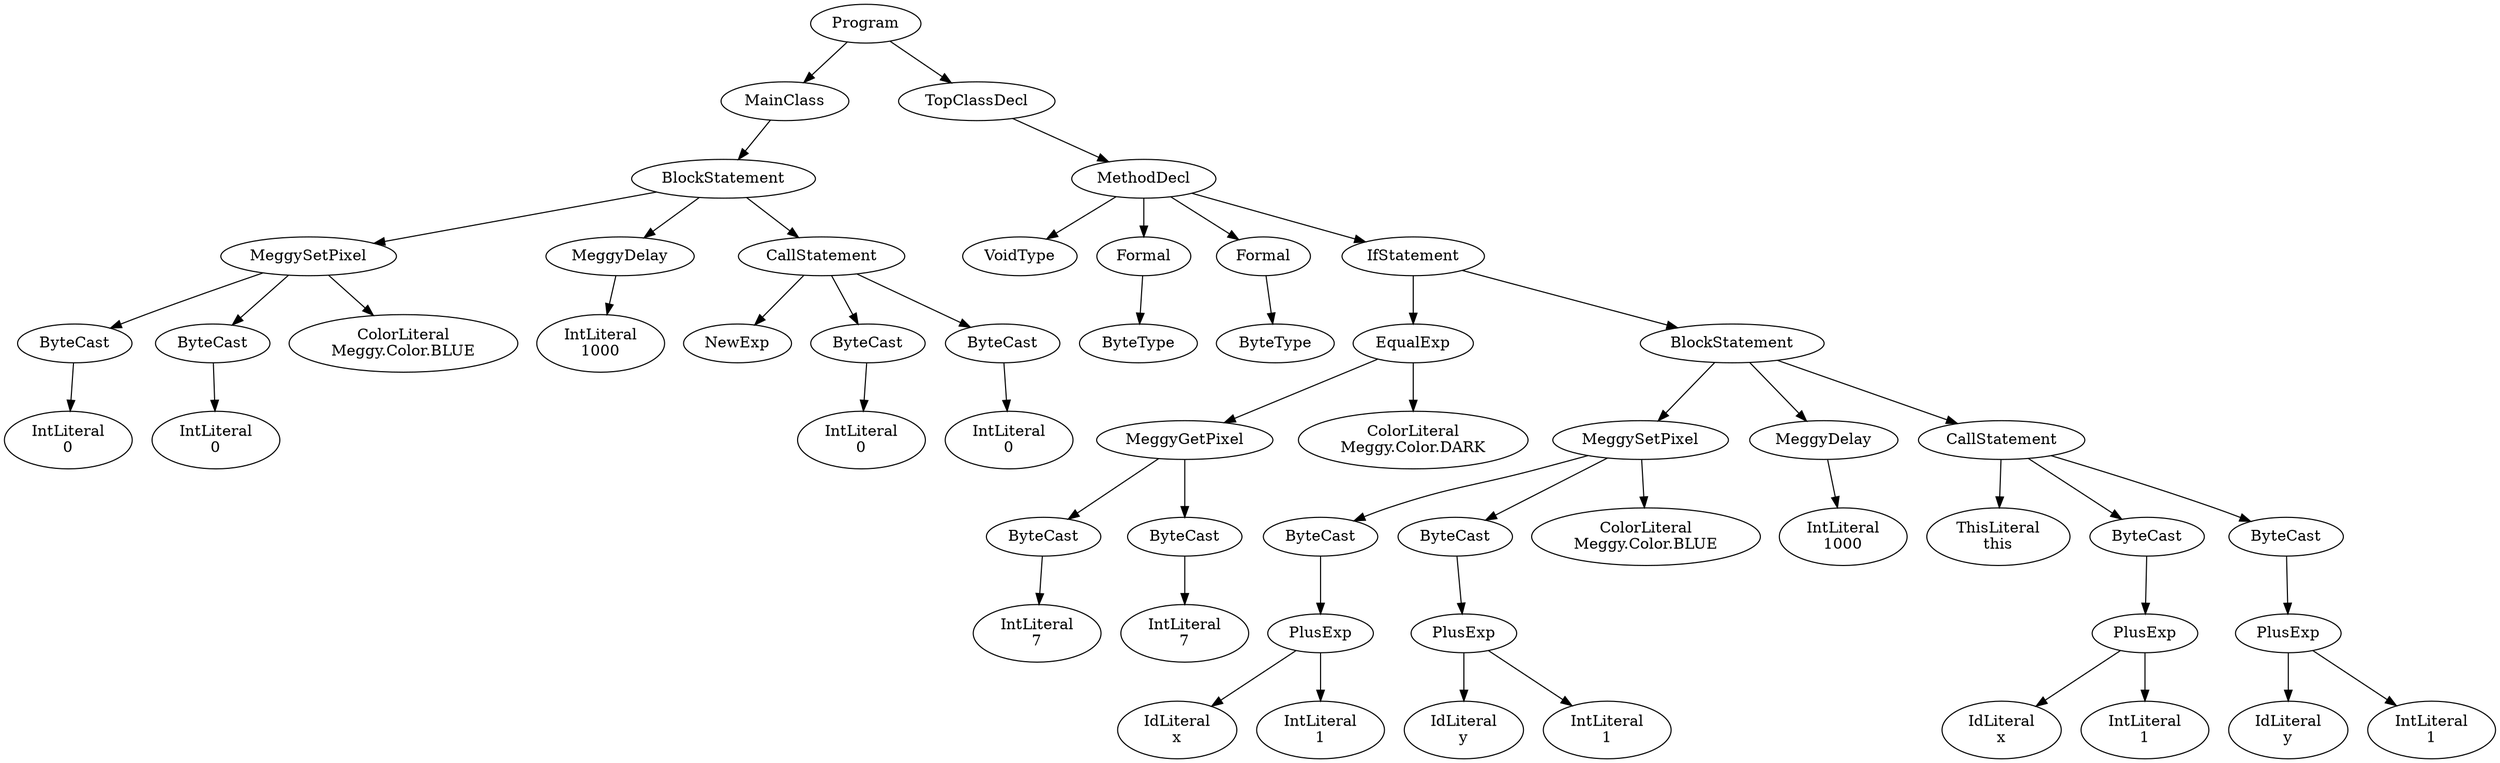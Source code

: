 digraph ASTGraph {
0 [ label="Program" ];
1 [ label="MainClass" ];
0 -> 1
2 [ label="BlockStatement" ];
1 -> 2
3 [ label="MeggySetPixel" ];
2 -> 3
4 [ label="ByteCast" ];
3 -> 4
5 [ label="IntLiteral\n0" ];
4 -> 5
6 [ label="ByteCast" ];
3 -> 6
7 [ label="IntLiteral\n0" ];
6 -> 7
8 [ label="ColorLiteral\nMeggy.Color.BLUE" ];
3 -> 8
9 [ label="MeggyDelay" ];
2 -> 9
10 [ label="IntLiteral\n1000" ];
9 -> 10
11 [ label="CallStatement" ];
2 -> 11
12 [ label="NewExp" ];
11 -> 12
13 [ label="ByteCast" ];
11 -> 13
14 [ label="IntLiteral\n0" ];
13 -> 14
15 [ label="ByteCast" ];
11 -> 15
16 [ label="IntLiteral\n0" ];
15 -> 16
17 [ label="TopClassDecl" ];
0 -> 17
18 [ label="MethodDecl" ];
17 -> 18
19 [ label="VoidType" ];
18 -> 19
20 [ label="Formal" ];
18 -> 20
21 [ label="ByteType" ];
20 -> 21
22 [ label="Formal" ];
18 -> 22
23 [ label="ByteType" ];
22 -> 23
24 [ label="IfStatement" ];
18 -> 24
25 [ label="EqualExp" ];
24 -> 25
26 [ label="MeggyGetPixel" ];
25 -> 26
27 [ label="ByteCast" ];
26 -> 27
28 [ label="IntLiteral\n7" ];
27 -> 28
29 [ label="ByteCast" ];
26 -> 29
30 [ label="IntLiteral\n7" ];
29 -> 30
31 [ label="ColorLiteral\nMeggy.Color.DARK" ];
25 -> 31
32 [ label="BlockStatement" ];
24 -> 32
33 [ label="MeggySetPixel" ];
32 -> 33
34 [ label="ByteCast" ];
33 -> 34
35 [ label="PlusExp" ];
34 -> 35
36 [ label="IdLiteral\nx" ];
35 -> 36
37 [ label="IntLiteral\n1" ];
35 -> 37
38 [ label="ByteCast" ];
33 -> 38
39 [ label="PlusExp" ];
38 -> 39
40 [ label="IdLiteral\ny" ];
39 -> 40
41 [ label="IntLiteral\n1" ];
39 -> 41
42 [ label="ColorLiteral\nMeggy.Color.BLUE" ];
33 -> 42
43 [ label="MeggyDelay" ];
32 -> 43
44 [ label="IntLiteral\n1000" ];
43 -> 44
45 [ label="CallStatement" ];
32 -> 45
46 [ label="ThisLiteral\nthis" ];
45 -> 46
47 [ label="ByteCast" ];
45 -> 47
48 [ label="PlusExp" ];
47 -> 48
49 [ label="IdLiteral\nx" ];
48 -> 49
50 [ label="IntLiteral\n1" ];
48 -> 50
51 [ label="ByteCast" ];
45 -> 51
52 [ label="PlusExp" ];
51 -> 52
53 [ label="IdLiteral\ny" ];
52 -> 53
54 [ label="IntLiteral\n1" ];
52 -> 54
}
